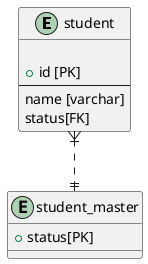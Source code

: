 @startuml tables

entity student {

+ id [PK]
--
name [varchar]
status[FK]
}

entity student_master {
  + status[PK]
}

student }|..|| student_master